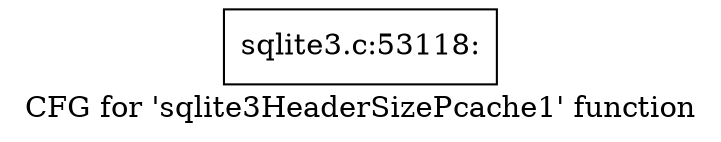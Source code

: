 digraph "CFG for 'sqlite3HeaderSizePcache1' function" {
	label="CFG for 'sqlite3HeaderSizePcache1' function";

	Node0x55c0fa9348e0 [shape=record,label="{sqlite3.c:53118:}"];
}
